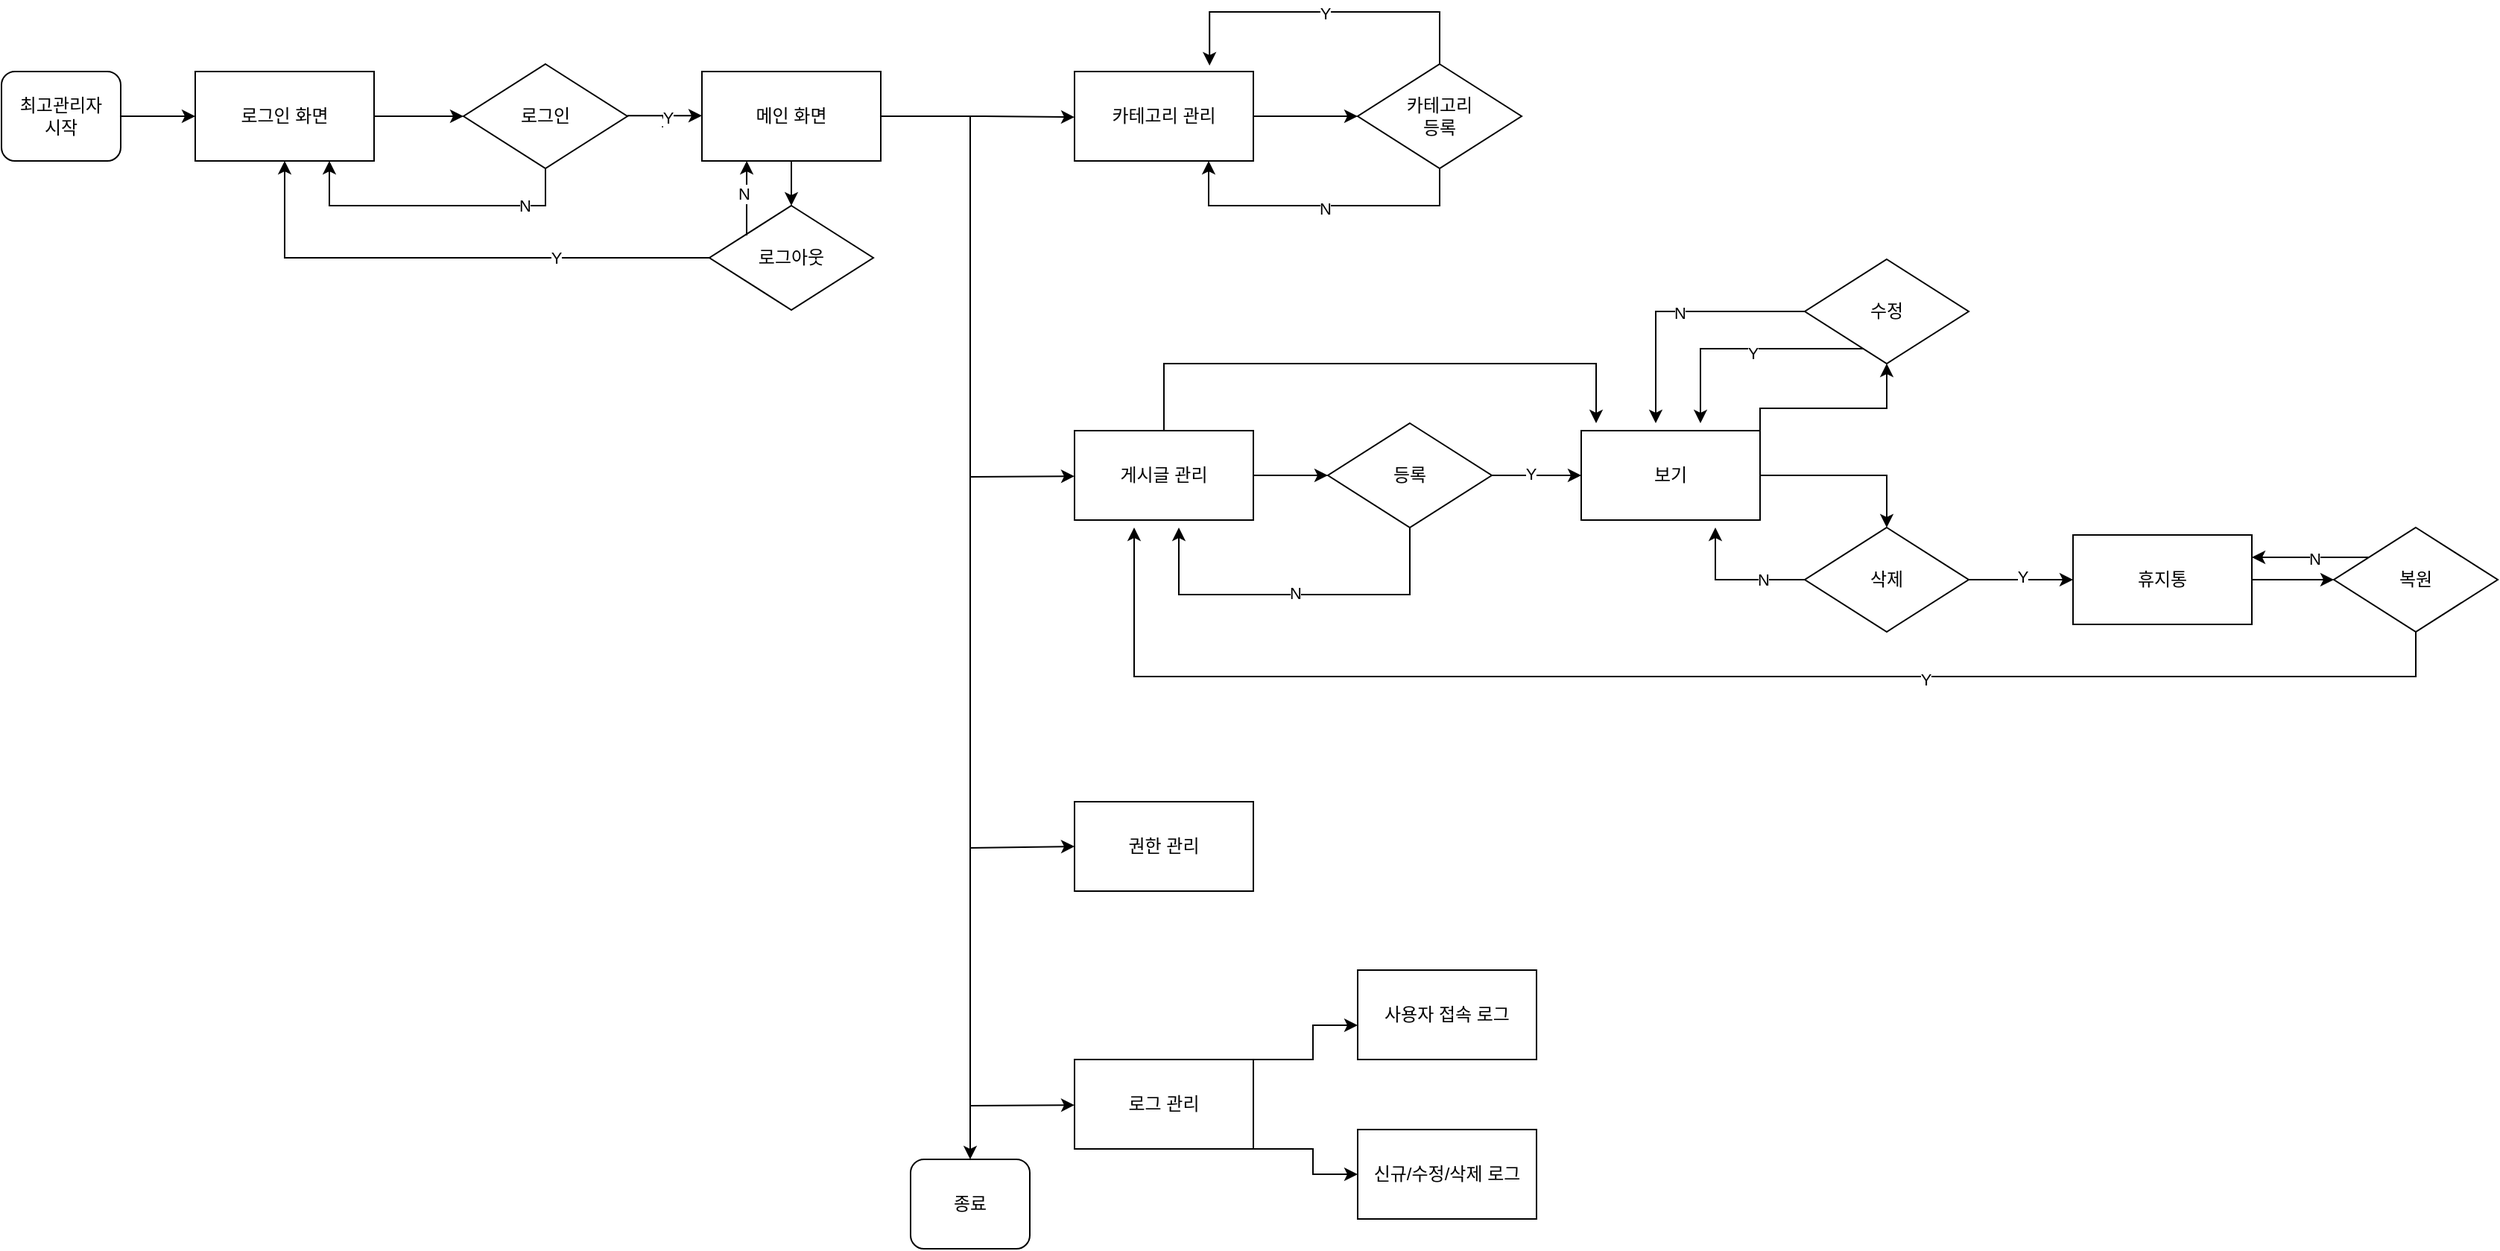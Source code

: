 <mxfile version="22.1.11" type="github">
  <diagram name="Page-1" id="edf60f1a-56cd-e834-aa8a-f176f3a09ee4">
    <mxGraphModel dx="1399" dy="1586" grid="1" gridSize="10" guides="1" tooltips="1" connect="1" arrows="1" fold="1" page="1" pageScale="1" pageWidth="1100" pageHeight="850" background="none" math="0" shadow="0">
      <root>
        <mxCell id="0" />
        <mxCell id="1" parent="0" />
        <mxCell id="URrm9f4mnOQlKwYiaSUi-22" value="" style="edgeStyle=orthogonalEdgeStyle;rounded=0;orthogonalLoop=1;jettySize=auto;html=1;" edge="1" parent="1" source="URrm9f4mnOQlKwYiaSUi-2" target="URrm9f4mnOQlKwYiaSUi-5">
          <mxGeometry relative="1" as="geometry" />
        </mxCell>
        <mxCell id="URrm9f4mnOQlKwYiaSUi-2" value="로그인 화면" style="rounded=0;whiteSpace=wrap;html=1;" vertex="1" parent="1">
          <mxGeometry x="160" y="40" width="120" height="60" as="geometry" />
        </mxCell>
        <mxCell id="URrm9f4mnOQlKwYiaSUi-5" value="로그인" style="rhombus;whiteSpace=wrap;html=1;" vertex="1" parent="1">
          <mxGeometry x="340" y="35" width="110" height="70" as="geometry" />
        </mxCell>
        <mxCell id="URrm9f4mnOQlKwYiaSUi-8" value="" style="endArrow=classic;html=1;rounded=0;entryX=0.75;entryY=1;entryDx=0;entryDy=0;exitX=0.5;exitY=1;exitDx=0;exitDy=0;" edge="1" parent="1" source="URrm9f4mnOQlKwYiaSUi-5" target="URrm9f4mnOQlKwYiaSUi-2">
          <mxGeometry width="50" height="50" relative="1" as="geometry">
            <mxPoint x="350" y="180" as="sourcePoint" />
            <mxPoint x="190" y="120" as="targetPoint" />
            <Array as="points">
              <mxPoint x="395" y="130" />
              <mxPoint x="270" y="130" />
              <mxPoint x="250" y="130" />
            </Array>
          </mxGeometry>
        </mxCell>
        <mxCell id="URrm9f4mnOQlKwYiaSUi-17" value="N" style="edgeLabel;html=1;align=center;verticalAlign=middle;resizable=0;points=[];" vertex="1" connectable="0" parent="URrm9f4mnOQlKwYiaSUi-8">
          <mxGeometry x="-0.604" relative="1" as="geometry">
            <mxPoint as="offset" />
          </mxGeometry>
        </mxCell>
        <mxCell id="URrm9f4mnOQlKwYiaSUi-12" value="" style="edgeStyle=orthogonalEdgeStyle;rounded=0;orthogonalLoop=1;jettySize=auto;html=1;" edge="1" parent="1" source="URrm9f4mnOQlKwYiaSUi-10" target="URrm9f4mnOQlKwYiaSUi-2">
          <mxGeometry relative="1" as="geometry" />
        </mxCell>
        <mxCell id="URrm9f4mnOQlKwYiaSUi-10" value="최고관리자&lt;br&gt;시작" style="rounded=1;whiteSpace=wrap;html=1;" vertex="1" parent="1">
          <mxGeometry x="30" y="40" width="80" height="60" as="geometry" />
        </mxCell>
        <mxCell id="URrm9f4mnOQlKwYiaSUi-15" value="" style="endArrow=classic;html=1;rounded=0;" edge="1" parent="1">
          <mxGeometry width="50" height="50" relative="1" as="geometry">
            <mxPoint x="450" y="69.66" as="sourcePoint" />
            <mxPoint x="500" y="69.66" as="targetPoint" />
          </mxGeometry>
        </mxCell>
        <mxCell id="URrm9f4mnOQlKwYiaSUi-18" value="y" style="edgeLabel;html=1;align=center;verticalAlign=middle;resizable=0;points=[];" vertex="1" connectable="0" parent="URrm9f4mnOQlKwYiaSUi-15">
          <mxGeometry x="0.005" y="-1" relative="1" as="geometry">
            <mxPoint as="offset" />
          </mxGeometry>
        </mxCell>
        <mxCell id="URrm9f4mnOQlKwYiaSUi-19" value="Y" style="edgeLabel;html=1;align=center;verticalAlign=middle;resizable=0;points=[];" vertex="1" connectable="0" parent="URrm9f4mnOQlKwYiaSUi-15">
          <mxGeometry x="0.061" y="-1" relative="1" as="geometry">
            <mxPoint as="offset" />
          </mxGeometry>
        </mxCell>
        <mxCell id="URrm9f4mnOQlKwYiaSUi-25" value="" style="edgeStyle=orthogonalEdgeStyle;rounded=0;orthogonalLoop=1;jettySize=auto;html=1;" edge="1" parent="1" source="URrm9f4mnOQlKwYiaSUi-20" target="URrm9f4mnOQlKwYiaSUi-24">
          <mxGeometry relative="1" as="geometry" />
        </mxCell>
        <mxCell id="URrm9f4mnOQlKwYiaSUi-20" value="메인 화면" style="rounded=0;whiteSpace=wrap;html=1;" vertex="1" parent="1">
          <mxGeometry x="500" y="40" width="120" height="60" as="geometry" />
        </mxCell>
        <mxCell id="URrm9f4mnOQlKwYiaSUi-24" value="로그아웃" style="rhombus;whiteSpace=wrap;html=1;" vertex="1" parent="1">
          <mxGeometry x="505" y="130" width="110" height="70" as="geometry" />
        </mxCell>
        <mxCell id="URrm9f4mnOQlKwYiaSUi-26" value="" style="endArrow=classic;html=1;rounded=0;entryX=0.5;entryY=1;entryDx=0;entryDy=0;" edge="1" parent="1" source="URrm9f4mnOQlKwYiaSUi-24" target="URrm9f4mnOQlKwYiaSUi-2">
          <mxGeometry width="50" height="50" relative="1" as="geometry">
            <mxPoint x="420" y="220" as="sourcePoint" />
            <mxPoint x="180" y="165" as="targetPoint" />
            <Array as="points">
              <mxPoint x="220" y="165" />
              <mxPoint x="220" y="150" />
            </Array>
          </mxGeometry>
        </mxCell>
        <mxCell id="URrm9f4mnOQlKwYiaSUi-27" value="Y" style="edgeLabel;html=1;align=center;verticalAlign=middle;resizable=0;points=[];" vertex="1" connectable="0" parent="URrm9f4mnOQlKwYiaSUi-26">
          <mxGeometry x="-0.412" relative="1" as="geometry">
            <mxPoint as="offset" />
          </mxGeometry>
        </mxCell>
        <mxCell id="URrm9f4mnOQlKwYiaSUi-30" value="" style="edgeStyle=orthogonalEdgeStyle;rounded=0;orthogonalLoop=1;jettySize=auto;html=1;" edge="1" parent="1">
          <mxGeometry relative="1" as="geometry">
            <mxPoint x="530" y="150" as="sourcePoint" />
            <mxPoint x="530.06" y="100" as="targetPoint" />
            <Array as="points">
              <mxPoint x="530.03" y="120" />
              <mxPoint x="530.03" y="120" />
            </Array>
          </mxGeometry>
        </mxCell>
        <mxCell id="URrm9f4mnOQlKwYiaSUi-31" value="N" style="edgeLabel;html=1;align=center;verticalAlign=middle;resizable=0;points=[];" vertex="1" connectable="0" parent="URrm9f4mnOQlKwYiaSUi-30">
          <mxGeometry x="0.126" y="2" relative="1" as="geometry">
            <mxPoint as="offset" />
          </mxGeometry>
        </mxCell>
        <mxCell id="URrm9f4mnOQlKwYiaSUi-77" value="종료" style="rounded=1;whiteSpace=wrap;html=1;" vertex="1" parent="1">
          <mxGeometry x="640" y="770" width="80" height="60" as="geometry" />
        </mxCell>
        <mxCell id="URrm9f4mnOQlKwYiaSUi-79" value="" style="endArrow=classic;html=1;rounded=0;" edge="1" parent="1">
          <mxGeometry width="50" height="50" relative="1" as="geometry">
            <mxPoint x="680" y="70" as="sourcePoint" />
            <mxPoint x="680" y="770" as="targetPoint" />
          </mxGeometry>
        </mxCell>
        <mxCell id="URrm9f4mnOQlKwYiaSUi-82" value="" style="group" vertex="1" connectable="0" parent="1">
          <mxGeometry x="680" y="166" width="1025" height="280" as="geometry" />
        </mxCell>
        <mxCell id="URrm9f4mnOQlKwYiaSUi-36" value="" style="endArrow=classic;html=1;rounded=0;" edge="1" parent="URrm9f4mnOQlKwYiaSUi-82">
          <mxGeometry width="50" height="50" relative="1" as="geometry">
            <mxPoint y="146" as="sourcePoint" />
            <mxPoint x="70" y="145.58" as="targetPoint" />
          </mxGeometry>
        </mxCell>
        <mxCell id="URrm9f4mnOQlKwYiaSUi-46" style="edgeStyle=orthogonalEdgeStyle;rounded=0;orthogonalLoop=1;jettySize=auto;html=1;" edge="1" parent="URrm9f4mnOQlKwYiaSUi-82" source="URrm9f4mnOQlKwYiaSUi-37">
          <mxGeometry relative="1" as="geometry">
            <mxPoint x="240" y="145" as="targetPoint" />
          </mxGeometry>
        </mxCell>
        <mxCell id="URrm9f4mnOQlKwYiaSUi-70" style="edgeStyle=orthogonalEdgeStyle;rounded=0;orthogonalLoop=1;jettySize=auto;html=1;" edge="1" parent="URrm9f4mnOQlKwYiaSUi-82" source="URrm9f4mnOQlKwYiaSUi-37">
          <mxGeometry relative="1" as="geometry">
            <mxPoint x="420" y="110" as="targetPoint" />
            <Array as="points">
              <mxPoint x="130" y="70" />
              <mxPoint x="420" y="70" />
            </Array>
          </mxGeometry>
        </mxCell>
        <mxCell id="URrm9f4mnOQlKwYiaSUi-37" value="게시글 관리" style="rounded=0;whiteSpace=wrap;html=1;" vertex="1" parent="URrm9f4mnOQlKwYiaSUi-82">
          <mxGeometry x="70" y="115" width="120" height="60" as="geometry" />
        </mxCell>
        <mxCell id="URrm9f4mnOQlKwYiaSUi-49" style="edgeStyle=orthogonalEdgeStyle;rounded=0;orthogonalLoop=1;jettySize=auto;html=1;" edge="1" parent="URrm9f4mnOQlKwYiaSUi-82" source="URrm9f4mnOQlKwYiaSUi-47">
          <mxGeometry relative="1" as="geometry">
            <mxPoint x="410" y="145" as="targetPoint" />
          </mxGeometry>
        </mxCell>
        <mxCell id="URrm9f4mnOQlKwYiaSUi-52" value="Y" style="edgeLabel;html=1;align=center;verticalAlign=middle;resizable=0;points=[];" vertex="1" connectable="0" parent="URrm9f4mnOQlKwYiaSUi-49">
          <mxGeometry x="-0.146" y="1" relative="1" as="geometry">
            <mxPoint as="offset" />
          </mxGeometry>
        </mxCell>
        <mxCell id="URrm9f4mnOQlKwYiaSUi-50" style="edgeStyle=orthogonalEdgeStyle;rounded=0;orthogonalLoop=1;jettySize=auto;html=1;" edge="1" parent="URrm9f4mnOQlKwYiaSUi-82" source="URrm9f4mnOQlKwYiaSUi-47">
          <mxGeometry relative="1" as="geometry">
            <mxPoint x="140" y="180" as="targetPoint" />
            <Array as="points">
              <mxPoint x="295" y="225" />
              <mxPoint x="140" y="225" />
            </Array>
          </mxGeometry>
        </mxCell>
        <mxCell id="URrm9f4mnOQlKwYiaSUi-51" value="N" style="edgeLabel;html=1;align=center;verticalAlign=middle;resizable=0;points=[];" vertex="1" connectable="0" parent="URrm9f4mnOQlKwYiaSUi-50">
          <mxGeometry y="-1" relative="1" as="geometry">
            <mxPoint as="offset" />
          </mxGeometry>
        </mxCell>
        <mxCell id="URrm9f4mnOQlKwYiaSUi-47" value="등록" style="rhombus;whiteSpace=wrap;html=1;" vertex="1" parent="URrm9f4mnOQlKwYiaSUi-82">
          <mxGeometry x="240" y="110" width="110" height="70" as="geometry" />
        </mxCell>
        <mxCell id="URrm9f4mnOQlKwYiaSUi-63" style="edgeStyle=orthogonalEdgeStyle;rounded=0;orthogonalLoop=1;jettySize=auto;html=1;" edge="1" parent="URrm9f4mnOQlKwYiaSUi-82" source="URrm9f4mnOQlKwYiaSUi-53">
          <mxGeometry relative="1" as="geometry">
            <mxPoint x="615" y="180" as="targetPoint" />
            <Array as="points">
              <mxPoint x="615" y="145" />
              <mxPoint x="615" y="180" />
            </Array>
          </mxGeometry>
        </mxCell>
        <mxCell id="URrm9f4mnOQlKwYiaSUi-53" value="보기" style="rounded=0;whiteSpace=wrap;html=1;" vertex="1" parent="URrm9f4mnOQlKwYiaSUi-82">
          <mxGeometry x="410" y="115" width="120" height="60" as="geometry" />
        </mxCell>
        <mxCell id="URrm9f4mnOQlKwYiaSUi-56" style="edgeStyle=orthogonalEdgeStyle;rounded=0;orthogonalLoop=1;jettySize=auto;html=1;" edge="1" parent="URrm9f4mnOQlKwYiaSUi-82" source="URrm9f4mnOQlKwYiaSUi-55">
          <mxGeometry relative="1" as="geometry">
            <mxPoint x="460" y="110" as="targetPoint" />
            <Array as="points">
              <mxPoint x="470" y="35" />
              <mxPoint x="470" y="35" />
            </Array>
          </mxGeometry>
        </mxCell>
        <mxCell id="URrm9f4mnOQlKwYiaSUi-57" value="N" style="edgeLabel;html=1;align=center;verticalAlign=middle;resizable=0;points=[];" vertex="1" connectable="0" parent="URrm9f4mnOQlKwYiaSUi-56">
          <mxGeometry x="-0.032" y="1" relative="1" as="geometry">
            <mxPoint as="offset" />
          </mxGeometry>
        </mxCell>
        <mxCell id="URrm9f4mnOQlKwYiaSUi-59" style="edgeStyle=orthogonalEdgeStyle;rounded=0;orthogonalLoop=1;jettySize=auto;html=1;" edge="1" parent="URrm9f4mnOQlKwYiaSUi-82" source="URrm9f4mnOQlKwYiaSUi-55">
          <mxGeometry relative="1" as="geometry">
            <mxPoint x="490" y="110" as="targetPoint" />
            <Array as="points">
              <mxPoint x="635" y="60" />
              <mxPoint x="490" y="60" />
            </Array>
          </mxGeometry>
        </mxCell>
        <mxCell id="URrm9f4mnOQlKwYiaSUi-60" value="Y" style="edgeLabel;html=1;align=center;verticalAlign=middle;resizable=0;points=[];" vertex="1" connectable="0" parent="URrm9f4mnOQlKwYiaSUi-59">
          <mxGeometry x="-0.058" y="3" relative="1" as="geometry">
            <mxPoint as="offset" />
          </mxGeometry>
        </mxCell>
        <mxCell id="URrm9f4mnOQlKwYiaSUi-55" value="수정" style="rhombus;whiteSpace=wrap;html=1;" vertex="1" parent="URrm9f4mnOQlKwYiaSUi-82">
          <mxGeometry x="560" width="110" height="70" as="geometry" />
        </mxCell>
        <mxCell id="URrm9f4mnOQlKwYiaSUi-54" style="edgeStyle=orthogonalEdgeStyle;rounded=0;orthogonalLoop=1;jettySize=auto;html=1;exitX=1;exitY=0;exitDx=0;exitDy=0;entryX=0.5;entryY=1;entryDx=0;entryDy=0;" edge="1" parent="URrm9f4mnOQlKwYiaSUi-82" source="URrm9f4mnOQlKwYiaSUi-53" target="URrm9f4mnOQlKwYiaSUi-55">
          <mxGeometry relative="1" as="geometry">
            <mxPoint x="610" y="80" as="targetPoint" />
            <mxPoint x="530" y="110" as="sourcePoint" />
            <Array as="points">
              <mxPoint x="530" y="100" />
              <mxPoint x="615" y="100" />
            </Array>
          </mxGeometry>
        </mxCell>
        <mxCell id="URrm9f4mnOQlKwYiaSUi-65" style="edgeStyle=orthogonalEdgeStyle;rounded=0;orthogonalLoop=1;jettySize=auto;html=1;" edge="1" parent="URrm9f4mnOQlKwYiaSUi-82" source="URrm9f4mnOQlKwYiaSUi-61">
          <mxGeometry relative="1" as="geometry">
            <mxPoint x="740" y="215" as="targetPoint" />
          </mxGeometry>
        </mxCell>
        <mxCell id="URrm9f4mnOQlKwYiaSUi-66" value="Y" style="edgeLabel;html=1;align=center;verticalAlign=middle;resizable=0;points=[];" vertex="1" connectable="0" parent="URrm9f4mnOQlKwYiaSUi-65">
          <mxGeometry x="-0.006" y="2" relative="1" as="geometry">
            <mxPoint x="-1" y="-2" as="offset" />
          </mxGeometry>
        </mxCell>
        <mxCell id="URrm9f4mnOQlKwYiaSUi-67" style="edgeStyle=orthogonalEdgeStyle;rounded=0;orthogonalLoop=1;jettySize=auto;html=1;" edge="1" parent="URrm9f4mnOQlKwYiaSUi-82" source="URrm9f4mnOQlKwYiaSUi-61">
          <mxGeometry relative="1" as="geometry">
            <mxPoint x="500" y="180" as="targetPoint" />
            <Array as="points">
              <mxPoint x="500" y="215" />
            </Array>
          </mxGeometry>
        </mxCell>
        <mxCell id="URrm9f4mnOQlKwYiaSUi-68" value="N" style="edgeLabel;html=1;align=center;verticalAlign=middle;resizable=0;points=[];" vertex="1" connectable="0" parent="URrm9f4mnOQlKwYiaSUi-67">
          <mxGeometry x="-0.395" relative="1" as="geometry">
            <mxPoint as="offset" />
          </mxGeometry>
        </mxCell>
        <mxCell id="URrm9f4mnOQlKwYiaSUi-61" value="삭제" style="rhombus;whiteSpace=wrap;html=1;" vertex="1" parent="URrm9f4mnOQlKwYiaSUi-82">
          <mxGeometry x="560" y="180" width="110" height="70" as="geometry" />
        </mxCell>
        <mxCell id="URrm9f4mnOQlKwYiaSUi-69" value="휴지통" style="rounded=0;whiteSpace=wrap;html=1;" vertex="1" parent="URrm9f4mnOQlKwYiaSUi-82">
          <mxGeometry x="740" y="185" width="120" height="60" as="geometry" />
        </mxCell>
        <mxCell id="URrm9f4mnOQlKwYiaSUi-73" style="edgeStyle=orthogonalEdgeStyle;rounded=0;orthogonalLoop=1;jettySize=auto;html=1;entryX=1;entryY=0.25;entryDx=0;entryDy=0;" edge="1" parent="URrm9f4mnOQlKwYiaSUi-82" source="URrm9f4mnOQlKwYiaSUi-71" target="URrm9f4mnOQlKwYiaSUi-69">
          <mxGeometry relative="1" as="geometry">
            <Array as="points">
              <mxPoint x="920" y="200" />
              <mxPoint x="920" y="200" />
            </Array>
          </mxGeometry>
        </mxCell>
        <mxCell id="URrm9f4mnOQlKwYiaSUi-75" value="N" style="edgeLabel;html=1;align=center;verticalAlign=middle;resizable=0;points=[];" vertex="1" connectable="0" parent="URrm9f4mnOQlKwYiaSUi-73">
          <mxGeometry x="-0.061" relative="1" as="geometry">
            <mxPoint y="1" as="offset" />
          </mxGeometry>
        </mxCell>
        <mxCell id="URrm9f4mnOQlKwYiaSUi-74" style="edgeStyle=orthogonalEdgeStyle;rounded=0;orthogonalLoop=1;jettySize=auto;html=1;" edge="1" parent="URrm9f4mnOQlKwYiaSUi-82" source="URrm9f4mnOQlKwYiaSUi-71">
          <mxGeometry relative="1" as="geometry">
            <mxPoint x="110" y="180" as="targetPoint" />
            <Array as="points">
              <mxPoint x="970" y="280" />
              <mxPoint x="110" y="280" />
            </Array>
          </mxGeometry>
        </mxCell>
        <mxCell id="URrm9f4mnOQlKwYiaSUi-76" value="Y" style="edgeLabel;html=1;align=center;verticalAlign=middle;resizable=0;points=[];" vertex="1" connectable="0" parent="URrm9f4mnOQlKwYiaSUi-74">
          <mxGeometry x="-0.274" y="2" relative="1" as="geometry">
            <mxPoint as="offset" />
          </mxGeometry>
        </mxCell>
        <mxCell id="URrm9f4mnOQlKwYiaSUi-71" value="복원" style="rhombus;whiteSpace=wrap;html=1;" vertex="1" parent="URrm9f4mnOQlKwYiaSUi-82">
          <mxGeometry x="915" y="180" width="110" height="70" as="geometry" />
        </mxCell>
        <mxCell id="URrm9f4mnOQlKwYiaSUi-72" style="edgeStyle=orthogonalEdgeStyle;rounded=0;orthogonalLoop=1;jettySize=auto;html=1;entryX=0;entryY=0.5;entryDx=0;entryDy=0;" edge="1" parent="URrm9f4mnOQlKwYiaSUi-82" source="URrm9f4mnOQlKwYiaSUi-69" target="URrm9f4mnOQlKwYiaSUi-71">
          <mxGeometry relative="1" as="geometry" />
        </mxCell>
        <mxCell id="URrm9f4mnOQlKwYiaSUi-122" value="" style="group" vertex="1" connectable="0" parent="1">
          <mxGeometry x="690" width="360" height="130" as="geometry" />
        </mxCell>
        <mxCell id="URrm9f4mnOQlKwYiaSUi-34" value="" style="endArrow=classic;html=1;rounded=0;exitX=1;exitY=0.5;exitDx=0;exitDy=0;" edge="1" parent="URrm9f4mnOQlKwYiaSUi-122" source="URrm9f4mnOQlKwYiaSUi-20">
          <mxGeometry width="50" height="50" relative="1" as="geometry">
            <mxPoint y="70.58" as="sourcePoint" />
            <mxPoint x="60" y="70.58" as="targetPoint" />
            <Array as="points">
              <mxPoint y="70" />
            </Array>
          </mxGeometry>
        </mxCell>
        <mxCell id="URrm9f4mnOQlKwYiaSUi-83" style="edgeStyle=orthogonalEdgeStyle;rounded=0;orthogonalLoop=1;jettySize=auto;html=1;" edge="1" parent="URrm9f4mnOQlKwYiaSUi-122" source="URrm9f4mnOQlKwYiaSUi-35">
          <mxGeometry relative="1" as="geometry">
            <mxPoint x="250" y="70" as="targetPoint" />
          </mxGeometry>
        </mxCell>
        <mxCell id="URrm9f4mnOQlKwYiaSUi-35" value="카테고리 관리" style="rounded=0;whiteSpace=wrap;html=1;" vertex="1" parent="URrm9f4mnOQlKwYiaSUi-122">
          <mxGeometry x="60" y="40" width="120" height="60" as="geometry" />
        </mxCell>
        <mxCell id="URrm9f4mnOQlKwYiaSUi-118" style="edgeStyle=orthogonalEdgeStyle;rounded=0;orthogonalLoop=1;jettySize=auto;html=1;entryX=0.75;entryY=1;entryDx=0;entryDy=0;" edge="1" parent="URrm9f4mnOQlKwYiaSUi-122" source="URrm9f4mnOQlKwYiaSUi-117" target="URrm9f4mnOQlKwYiaSUi-35">
          <mxGeometry relative="1" as="geometry">
            <mxPoint x="150" y="110" as="targetPoint" />
            <Array as="points">
              <mxPoint x="305" y="130" />
              <mxPoint x="150" y="130" />
            </Array>
          </mxGeometry>
        </mxCell>
        <mxCell id="URrm9f4mnOQlKwYiaSUi-121" value="N" style="edgeLabel;html=1;align=center;verticalAlign=middle;resizable=0;points=[];" vertex="1" connectable="0" parent="URrm9f4mnOQlKwYiaSUi-118">
          <mxGeometry x="-0.028" y="2" relative="1" as="geometry">
            <mxPoint as="offset" />
          </mxGeometry>
        </mxCell>
        <mxCell id="URrm9f4mnOQlKwYiaSUi-119" style="edgeStyle=orthogonalEdgeStyle;rounded=0;orthogonalLoop=1;jettySize=auto;html=1;entryX=0.755;entryY=-0.067;entryDx=0;entryDy=0;entryPerimeter=0;" edge="1" parent="URrm9f4mnOQlKwYiaSUi-122" source="URrm9f4mnOQlKwYiaSUi-117" target="URrm9f4mnOQlKwYiaSUi-35">
          <mxGeometry relative="1" as="geometry">
            <mxPoint x="150" y="30" as="targetPoint" />
            <Array as="points">
              <mxPoint x="305" />
              <mxPoint x="151" />
            </Array>
          </mxGeometry>
        </mxCell>
        <mxCell id="URrm9f4mnOQlKwYiaSUi-120" value="Y" style="edgeLabel;html=1;align=center;verticalAlign=middle;resizable=0;points=[];" vertex="1" connectable="0" parent="URrm9f4mnOQlKwYiaSUi-119">
          <mxGeometry x="-0.005" y="1" relative="1" as="geometry">
            <mxPoint as="offset" />
          </mxGeometry>
        </mxCell>
        <mxCell id="URrm9f4mnOQlKwYiaSUi-117" value="카테고리&lt;br&gt;등록" style="rhombus;whiteSpace=wrap;html=1;" vertex="1" parent="URrm9f4mnOQlKwYiaSUi-122">
          <mxGeometry x="250" y="35" width="110" height="70" as="geometry" />
        </mxCell>
        <mxCell id="URrm9f4mnOQlKwYiaSUi-128" value="신규/수정/삭제 로그" style="rounded=0;whiteSpace=wrap;html=1;" vertex="1" parent="1">
          <mxGeometry x="940" y="750" width="120" height="60" as="geometry" />
        </mxCell>
        <mxCell id="URrm9f4mnOQlKwYiaSUi-129" value="" style="group" vertex="1" connectable="0" parent="1">
          <mxGeometry x="680" y="643" width="380" height="120" as="geometry" />
        </mxCell>
        <mxCell id="URrm9f4mnOQlKwYiaSUi-42" value="" style="endArrow=classic;html=1;rounded=0;" edge="1" parent="URrm9f4mnOQlKwYiaSUi-129">
          <mxGeometry width="50" height="50" relative="1" as="geometry">
            <mxPoint y="91" as="sourcePoint" />
            <mxPoint x="70" y="90.58" as="targetPoint" />
          </mxGeometry>
        </mxCell>
        <mxCell id="URrm9f4mnOQlKwYiaSUi-43" value="로그 관리" style="rounded=0;whiteSpace=wrap;html=1;" vertex="1" parent="URrm9f4mnOQlKwYiaSUi-129">
          <mxGeometry x="70" y="60" width="120" height="60" as="geometry" />
        </mxCell>
        <mxCell id="URrm9f4mnOQlKwYiaSUi-125" style="edgeStyle=orthogonalEdgeStyle;rounded=0;orthogonalLoop=1;jettySize=auto;html=1;exitX=1;exitY=0;exitDx=0;exitDy=0;" edge="1" parent="URrm9f4mnOQlKwYiaSUi-129">
          <mxGeometry relative="1" as="geometry">
            <mxPoint x="260" y="37" as="targetPoint" />
            <mxPoint x="190" y="60" as="sourcePoint" />
            <Array as="points">
              <mxPoint x="230" y="60" />
              <mxPoint x="230" y="37" />
            </Array>
          </mxGeometry>
        </mxCell>
        <mxCell id="URrm9f4mnOQlKwYiaSUi-126" style="edgeStyle=orthogonalEdgeStyle;rounded=0;orthogonalLoop=1;jettySize=auto;html=1;" edge="1" parent="URrm9f4mnOQlKwYiaSUi-129">
          <mxGeometry relative="1" as="geometry">
            <mxPoint x="260" y="137" as="targetPoint" />
            <mxPoint x="190" y="120" as="sourcePoint" />
            <Array as="points">
              <mxPoint x="230" y="120" />
            </Array>
          </mxGeometry>
        </mxCell>
        <mxCell id="URrm9f4mnOQlKwYiaSUi-127" value="사용자 접속 로그" style="rounded=0;whiteSpace=wrap;html=1;" vertex="1" parent="URrm9f4mnOQlKwYiaSUi-129">
          <mxGeometry x="260" width="120" height="60" as="geometry" />
        </mxCell>
        <mxCell id="URrm9f4mnOQlKwYiaSUi-132" value="" style="group" vertex="1" connectable="0" parent="1">
          <mxGeometry x="680" y="530" width="190" height="60" as="geometry" />
        </mxCell>
        <mxCell id="URrm9f4mnOQlKwYiaSUi-40" value="" style="endArrow=classic;html=1;rounded=0;entryX=0;entryY=0.5;entryDx=0;entryDy=0;" edge="1" parent="URrm9f4mnOQlKwYiaSUi-132" target="URrm9f4mnOQlKwYiaSUi-41">
          <mxGeometry width="50" height="50" relative="1" as="geometry">
            <mxPoint y="31" as="sourcePoint" />
            <mxPoint x="70" y="30.58" as="targetPoint" />
          </mxGeometry>
        </mxCell>
        <mxCell id="URrm9f4mnOQlKwYiaSUi-41" value="권한 관리" style="rounded=0;whiteSpace=wrap;html=1;" vertex="1" parent="URrm9f4mnOQlKwYiaSUi-132">
          <mxGeometry x="70" width="120" height="60" as="geometry" />
        </mxCell>
      </root>
    </mxGraphModel>
  </diagram>
</mxfile>
